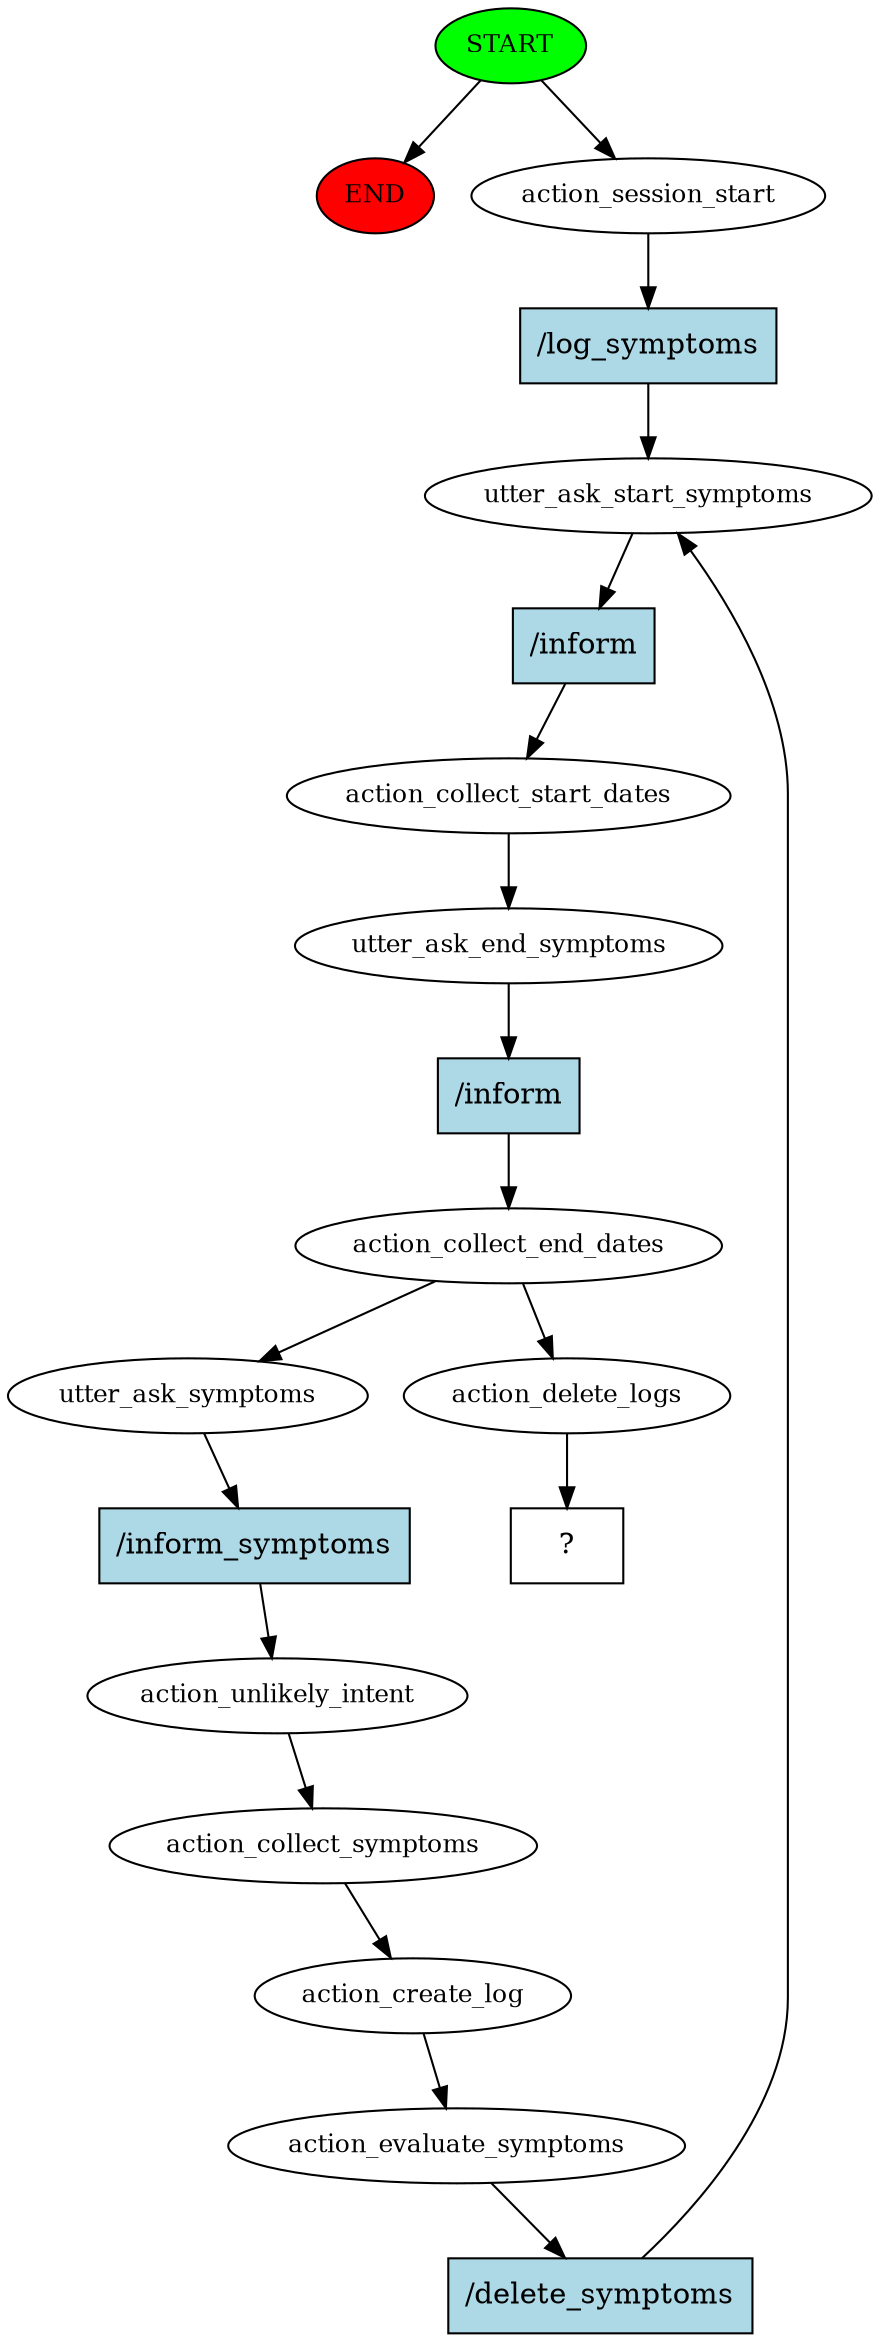 digraph  {
0 [class="start active", fillcolor=green, fontsize=12, label=START, style=filled];
"-1" [class=end, fillcolor=red, fontsize=12, label=END, style=filled];
1 [class=active, fontsize=12, label=action_session_start];
2 [class=active, fontsize=12, label=utter_ask_start_symptoms];
3 [class=active, fontsize=12, label=action_collect_start_dates];
4 [class=active, fontsize=12, label=utter_ask_end_symptoms];
5 [class=active, fontsize=12, label=action_collect_end_dates];
6 [class=active, fontsize=12, label=utter_ask_symptoms];
7 [class=active, fontsize=12, label=action_unlikely_intent];
8 [class=active, fontsize=12, label=action_collect_symptoms];
9 [class=active, fontsize=12, label=action_create_log];
10 [class=active, fontsize=12, label=action_evaluate_symptoms];
15 [class=active, fontsize=12, label=action_delete_logs];
16 [class="intent dashed active", label="  ?  ", shape=rect];
17 [class="intent active", fillcolor=lightblue, label="/log_symptoms", shape=rect, style=filled];
18 [class="intent active", fillcolor=lightblue, label="/inform", shape=rect, style=filled];
19 [class="intent active", fillcolor=lightblue, label="/inform", shape=rect, style=filled];
20 [class="intent active", fillcolor=lightblue, label="/inform_symptoms", shape=rect, style=filled];
21 [class="intent active", fillcolor=lightblue, label="/delete_symptoms", shape=rect, style=filled];
0 -> "-1"  [class="", key=NONE, label=""];
0 -> 1  [class=active, key=NONE, label=""];
1 -> 17  [class=active, key=0];
2 -> 18  [class=active, key=0];
3 -> 4  [class=active, key=NONE, label=""];
4 -> 19  [class=active, key=0];
5 -> 6  [class=active, key=NONE, label=""];
5 -> 15  [class=active, key=NONE, label=""];
6 -> 20  [class=active, key=0];
7 -> 8  [class=active, key=NONE, label=""];
8 -> 9  [class=active, key=NONE, label=""];
9 -> 10  [class=active, key=NONE, label=""];
10 -> 21  [class=active, key=0];
15 -> 16  [class=active, key=NONE, label=""];
17 -> 2  [class=active, key=0];
18 -> 3  [class=active, key=0];
19 -> 5  [class=active, key=0];
20 -> 7  [class=active, key=0];
21 -> 2  [class=active, key=0];
}
